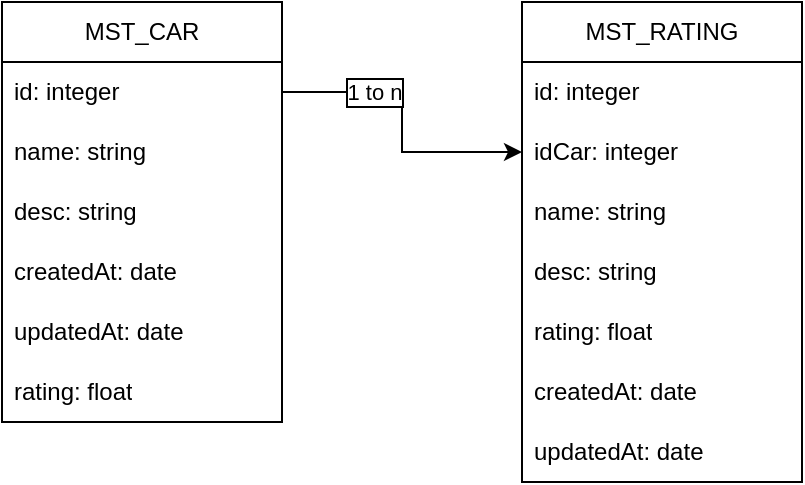 <mxfile version="24.5.4" type="github">
  <diagram name="Page-1" id="76TvgQ5rPBVKrpjWnRK_">
    <mxGraphModel dx="1195" dy="568" grid="1" gridSize="10" guides="1" tooltips="1" connect="1" arrows="1" fold="1" page="1" pageScale="1" pageWidth="4080" pageHeight="4080" math="0" shadow="0">
      <root>
        <mxCell id="0" />
        <mxCell id="1" parent="0" />
        <mxCell id="03nKSJddsDM3WWfRVXGE-3" value="MST_CAR" style="swimlane;fontStyle=0;childLayout=stackLayout;horizontal=1;startSize=30;horizontalStack=0;resizeParent=1;resizeParentMax=0;resizeLast=0;collapsible=1;marginBottom=0;whiteSpace=wrap;html=1;" vertex="1" parent="1">
          <mxGeometry x="170" y="180" width="140" height="210" as="geometry" />
        </mxCell>
        <mxCell id="03nKSJddsDM3WWfRVXGE-4" value="id: integer" style="text;strokeColor=none;fillColor=none;align=left;verticalAlign=middle;spacingLeft=4;spacingRight=4;overflow=hidden;points=[[0,0.5],[1,0.5]];portConstraint=eastwest;rotatable=0;whiteSpace=wrap;html=1;" vertex="1" parent="03nKSJddsDM3WWfRVXGE-3">
          <mxGeometry y="30" width="140" height="30" as="geometry" />
        </mxCell>
        <mxCell id="03nKSJddsDM3WWfRVXGE-5" value="name: string" style="text;strokeColor=none;fillColor=none;align=left;verticalAlign=middle;spacingLeft=4;spacingRight=4;overflow=hidden;points=[[0,0.5],[1,0.5]];portConstraint=eastwest;rotatable=0;whiteSpace=wrap;html=1;" vertex="1" parent="03nKSJddsDM3WWfRVXGE-3">
          <mxGeometry y="60" width="140" height="30" as="geometry" />
        </mxCell>
        <mxCell id="03nKSJddsDM3WWfRVXGE-6" value="desc: string" style="text;strokeColor=none;fillColor=none;align=left;verticalAlign=middle;spacingLeft=4;spacingRight=4;overflow=hidden;points=[[0,0.5],[1,0.5]];portConstraint=eastwest;rotatable=0;whiteSpace=wrap;html=1;" vertex="1" parent="03nKSJddsDM3WWfRVXGE-3">
          <mxGeometry y="90" width="140" height="30" as="geometry" />
        </mxCell>
        <mxCell id="03nKSJddsDM3WWfRVXGE-7" value="createdAt: date" style="text;strokeColor=none;fillColor=none;align=left;verticalAlign=middle;spacingLeft=4;spacingRight=4;overflow=hidden;points=[[0,0.5],[1,0.5]];portConstraint=eastwest;rotatable=0;whiteSpace=wrap;html=1;" vertex="1" parent="03nKSJddsDM3WWfRVXGE-3">
          <mxGeometry y="120" width="140" height="30" as="geometry" />
        </mxCell>
        <mxCell id="03nKSJddsDM3WWfRVXGE-8" value="updatedAt: date" style="text;strokeColor=none;fillColor=none;align=left;verticalAlign=middle;spacingLeft=4;spacingRight=4;overflow=hidden;points=[[0,0.5],[1,0.5]];portConstraint=eastwest;rotatable=0;whiteSpace=wrap;html=1;" vertex="1" parent="03nKSJddsDM3WWfRVXGE-3">
          <mxGeometry y="150" width="140" height="30" as="geometry" />
        </mxCell>
        <mxCell id="03nKSJddsDM3WWfRVXGE-33" value="rating: float" style="text;strokeColor=none;fillColor=none;align=left;verticalAlign=middle;spacingLeft=4;spacingRight=4;overflow=hidden;points=[[0,0.5],[1,0.5]];portConstraint=eastwest;rotatable=0;whiteSpace=wrap;html=1;" vertex="1" parent="03nKSJddsDM3WWfRVXGE-3">
          <mxGeometry y="180" width="140" height="30" as="geometry" />
        </mxCell>
        <mxCell id="03nKSJddsDM3WWfRVXGE-13" value="MST_RATING" style="swimlane;fontStyle=0;childLayout=stackLayout;horizontal=1;startSize=30;horizontalStack=0;resizeParent=1;resizeParentMax=0;resizeLast=0;collapsible=1;marginBottom=0;whiteSpace=wrap;html=1;" vertex="1" parent="1">
          <mxGeometry x="430" y="180" width="140" height="240" as="geometry" />
        </mxCell>
        <mxCell id="03nKSJddsDM3WWfRVXGE-14" value="id: integer" style="text;strokeColor=none;fillColor=none;align=left;verticalAlign=middle;spacingLeft=4;spacingRight=4;overflow=hidden;points=[[0,0.5],[1,0.5]];portConstraint=eastwest;rotatable=0;whiteSpace=wrap;html=1;" vertex="1" parent="03nKSJddsDM3WWfRVXGE-13">
          <mxGeometry y="30" width="140" height="30" as="geometry" />
        </mxCell>
        <mxCell id="03nKSJddsDM3WWfRVXGE-32" value="idCar: integer" style="text;strokeColor=none;fillColor=none;align=left;verticalAlign=middle;spacingLeft=4;spacingRight=4;overflow=hidden;points=[[0,0.5],[1,0.5]];portConstraint=eastwest;rotatable=0;whiteSpace=wrap;html=1;" vertex="1" parent="03nKSJddsDM3WWfRVXGE-13">
          <mxGeometry y="60" width="140" height="30" as="geometry" />
        </mxCell>
        <mxCell id="03nKSJddsDM3WWfRVXGE-15" value="name: string" style="text;strokeColor=none;fillColor=none;align=left;verticalAlign=middle;spacingLeft=4;spacingRight=4;overflow=hidden;points=[[0,0.5],[1,0.5]];portConstraint=eastwest;rotatable=0;whiteSpace=wrap;html=1;" vertex="1" parent="03nKSJddsDM3WWfRVXGE-13">
          <mxGeometry y="90" width="140" height="30" as="geometry" />
        </mxCell>
        <mxCell id="03nKSJddsDM3WWfRVXGE-16" value="desc: string" style="text;strokeColor=none;fillColor=none;align=left;verticalAlign=middle;spacingLeft=4;spacingRight=4;overflow=hidden;points=[[0,0.5],[1,0.5]];portConstraint=eastwest;rotatable=0;whiteSpace=wrap;html=1;" vertex="1" parent="03nKSJddsDM3WWfRVXGE-13">
          <mxGeometry y="120" width="140" height="30" as="geometry" />
        </mxCell>
        <mxCell id="03nKSJddsDM3WWfRVXGE-19" value="rating: float" style="text;strokeColor=none;fillColor=none;align=left;verticalAlign=middle;spacingLeft=4;spacingRight=4;overflow=hidden;points=[[0,0.5],[1,0.5]];portConstraint=eastwest;rotatable=0;whiteSpace=wrap;html=1;" vertex="1" parent="03nKSJddsDM3WWfRVXGE-13">
          <mxGeometry y="150" width="140" height="30" as="geometry" />
        </mxCell>
        <mxCell id="03nKSJddsDM3WWfRVXGE-17" value="createdAt: date" style="text;strokeColor=none;fillColor=none;align=left;verticalAlign=middle;spacingLeft=4;spacingRight=4;overflow=hidden;points=[[0,0.5],[1,0.5]];portConstraint=eastwest;rotatable=0;whiteSpace=wrap;html=1;" vertex="1" parent="03nKSJddsDM3WWfRVXGE-13">
          <mxGeometry y="180" width="140" height="30" as="geometry" />
        </mxCell>
        <mxCell id="03nKSJddsDM3WWfRVXGE-18" value="updatedAt: date" style="text;strokeColor=none;fillColor=none;align=left;verticalAlign=middle;spacingLeft=4;spacingRight=4;overflow=hidden;points=[[0,0.5],[1,0.5]];portConstraint=eastwest;rotatable=0;whiteSpace=wrap;html=1;" vertex="1" parent="03nKSJddsDM3WWfRVXGE-13">
          <mxGeometry y="210" width="140" height="30" as="geometry" />
        </mxCell>
        <mxCell id="03nKSJddsDM3WWfRVXGE-27" style="edgeStyle=orthogonalEdgeStyle;rounded=0;orthogonalLoop=1;jettySize=auto;html=1;exitX=1;exitY=0.5;exitDx=0;exitDy=0;entryX=0;entryY=0.5;entryDx=0;entryDy=0;" edge="1" parent="1" source="03nKSJddsDM3WWfRVXGE-4" target="03nKSJddsDM3WWfRVXGE-32">
          <mxGeometry relative="1" as="geometry">
            <mxPoint x="390" y="255" as="targetPoint" />
          </mxGeometry>
        </mxCell>
        <mxCell id="03nKSJddsDM3WWfRVXGE-29" value="1 to n" style="edgeLabel;html=1;align=center;verticalAlign=middle;resizable=0;points=[];labelBorderColor=default;" vertex="1" connectable="0" parent="03nKSJddsDM3WWfRVXGE-27">
          <mxGeometry x="-0.396" relative="1" as="geometry">
            <mxPoint as="offset" />
          </mxGeometry>
        </mxCell>
      </root>
    </mxGraphModel>
  </diagram>
</mxfile>
